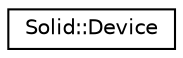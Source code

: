 digraph "Graphical Class Hierarchy"
{
  edge [fontname="Helvetica",fontsize="10",labelfontname="Helvetica",labelfontsize="10"];
  node [fontname="Helvetica",fontsize="10",shape=record];
  rankdir="LR";
  Node0 [label="Solid::Device",height=0.2,width=0.4,color="black", fillcolor="white", style="filled",URL="$classSolid_1_1Device.html",tooltip="This class allows applications to deal with devices available in the underlying system. "];
}
